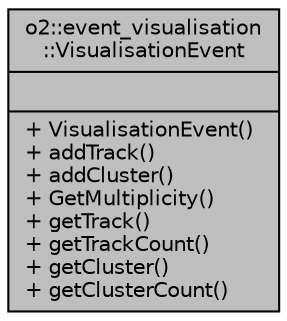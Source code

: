 digraph "o2::event_visualisation::VisualisationEvent"
{
 // INTERACTIVE_SVG=YES
  bgcolor="transparent";
  edge [fontname="Helvetica",fontsize="10",labelfontname="Helvetica",labelfontsize="10"];
  node [fontname="Helvetica",fontsize="10",shape=record];
  Node1 [label="{o2::event_visualisation\l::VisualisationEvent\n||+ VisualisationEvent()\l+ addTrack()\l+ addCluster()\l+ GetMultiplicity()\l+ getTrack()\l+ getTrackCount()\l+ getCluster()\l+ getClusterCount()\l}",height=0.2,width=0.4,color="black", fillcolor="grey75", style="filled", fontcolor="black"];
}

